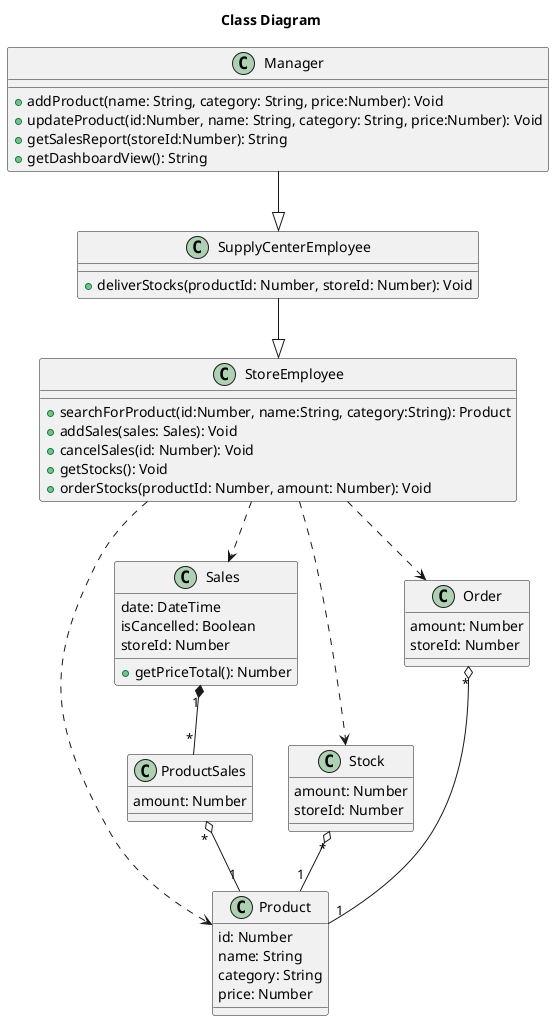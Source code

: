 @startuml class
title Class Diagram
class StoreEmployee {
    + searchForProduct(id:Number, name:String, category:String): Product
    + addSales(sales: Sales): Void
    + cancelSales(id: Number): Void    
    + getStocks(): Void
    + orderStocks(productId: Number, amount: Number): Void
}

class SupplyCenterEmployee {
    + deliverStocks(productId: Number, storeId: Number): Void
}

class Manager {
    + addProduct(name: String, category: String, price:Number): Void
    + updateProduct(id:Number, name: String, category: String, price:Number): Void
    + getSalesReport(storeId:Number): String
    + getDashboardView(): String
}

class Product {
    id: Number
    name: String
    category: String
    price: Number
}

class Sales {
    date: DateTime
    isCancelled: Boolean
    storeId: Number
    + getPriceTotal(): Number
}

class Stock {
    amount: Number
    storeId: Number
}

class Order {
    amount: Number
    storeId: Number
}

class ProductSales {
    amount: Number
}

StoreEmployee ..> Sales

StoreEmployee ..> Product

StoreEmployee ..> Stock

StoreEmployee ..> Order

SupplyCenterEmployee --|> StoreEmployee

Manager --|> SupplyCenterEmployee

Sales "1" *-- "*" ProductSales

ProductSales "*" o-- "1" Product

Stock "*" o-- "1" Product

Order "*" o-- "1" Product
@enduml